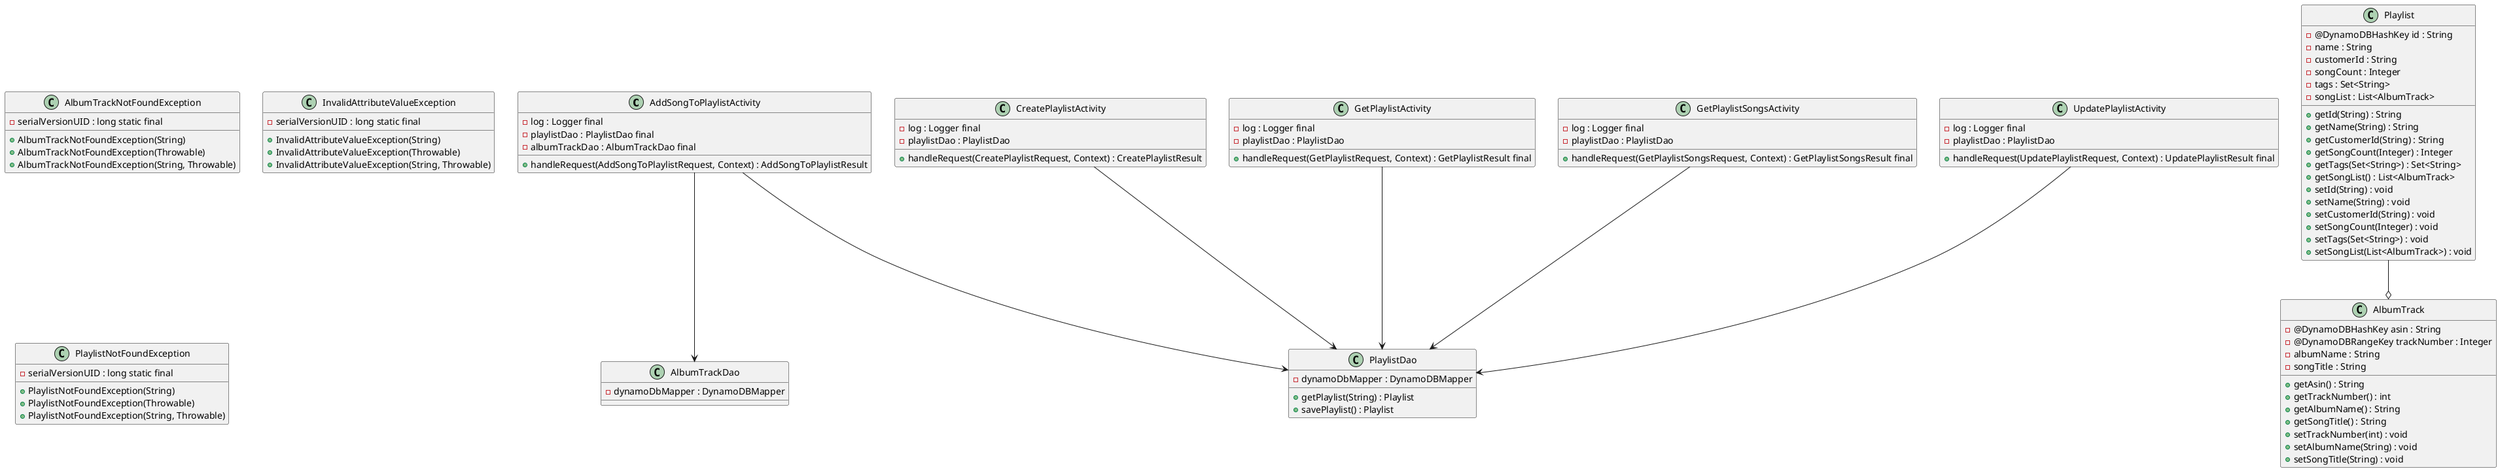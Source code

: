 @startuml
'*************** Activity Classes ***************
class AddSongToPlaylistActivity {
    - log : Logger final
    - playlistDao : PlaylistDao final
    - albumTrackDao : AlbumTrackDao final
    + handleRequest(AddSongToPlaylistRequest, Context) : AddSongToPlaylistResult
}

class CreatePlaylistActivity {
    - log : Logger final
    - playlistDao : PlaylistDao
    + handleRequest(CreatePlaylistRequest, Context) : CreatePlaylistResult
}

class GetPlaylistActivity {
    - log : Logger final
    - playlistDao : PlaylistDao
    + handleRequest(GetPlaylistRequest, Context) : GetPlaylistResult final
}

class GetPlaylistSongsActivity {
    - log : Logger final
    - playlistDao : PlaylistDao
    + handleRequest(GetPlaylistSongsRequest, Context) : GetPlaylistSongsResult final
}

class UpdatePlaylistActivity {
    - log : Logger final
    - playlistDao : PlaylistDao
    + handleRequest(UpdatePlaylistRequest, Context) : UpdatePlaylistResult final
}

'*************** Exception Classes ***************
class AlbumTrackNotFoundException {
    - serialVersionUID : long static final
    + AlbumTrackNotFoundException(String)
    + AlbumTrackNotFoundException(Throwable)
    + AlbumTrackNotFoundException(String, Throwable)
}

class InvalidAttributeValueException {
    - serialVersionUID : long static final
    + InvalidAttributeValueException(String)
    + InvalidAttributeValueException(Throwable)
    + InvalidAttributeValueException(String, Throwable)
}

class PlaylistNotFoundException {
    - serialVersionUID : long static final
    + PlaylistNotFoundException(String)
    + PlaylistNotFoundException(Throwable)
    + PlaylistNotFoundException(String, Throwable)
}

'*************** Dao Classes ***************
class AlbumTrackDao {
    - dynamoDbMapper : DynamoDBMapper
}

class PlaylistDao {
    - dynamoDbMapper : DynamoDBMapper
    + getPlaylist(String) : Playlist
    + savePlaylist() : Playlist
}

'*************** DynamoDB Model Classes ***************
class AlbumTrack {
    - @DynamoDBHashKey asin : String
    - @DynamoDBRangeKey trackNumber : Integer
    - albumName : String
    - songTitle : String
    + getAsin() : String
    + getTrackNumber() : int
    + getAlbumName() : String
    + getSongTitle() : String
    + setTrackNumber(int) : void
    + setAlbumName(String) : void
    + setSongTitle(String) : void
}

class Playlist {
    - @DynamoDBHashKey id : String
    - name : String
    - customerId : String
    - songCount : Integer
    - tags : Set<String>
    - songList : List<AlbumTrack>
    + getId(String) : String
    + getName(String) : String
    + getCustomerId(String) : String
    + getSongCount(Integer) : Integer
    + getTags(Set<String>) : Set<String>
    + getSongList() : List<AlbumTrack>
    + setId(String) : void
    + setName(String) : void
    + setCustomerId(String) : void
    + setSongCount(Integer) : void
    + setTags(Set<String>) : void
    + setSongList(List<AlbumTrack>) : void
}

Playlist --o AlbumTrack
AddSongToPlaylistActivity --> AlbumTrackDao
AddSongToPlaylistActivity --> PlaylistDao
CreatePlaylistActivity --> PlaylistDao
GetPlaylistActivity --> PlaylistDao
GetPlaylistSongsActivity --> PlaylistDao
UpdatePlaylistActivity --> PlaylistDao
@enduml